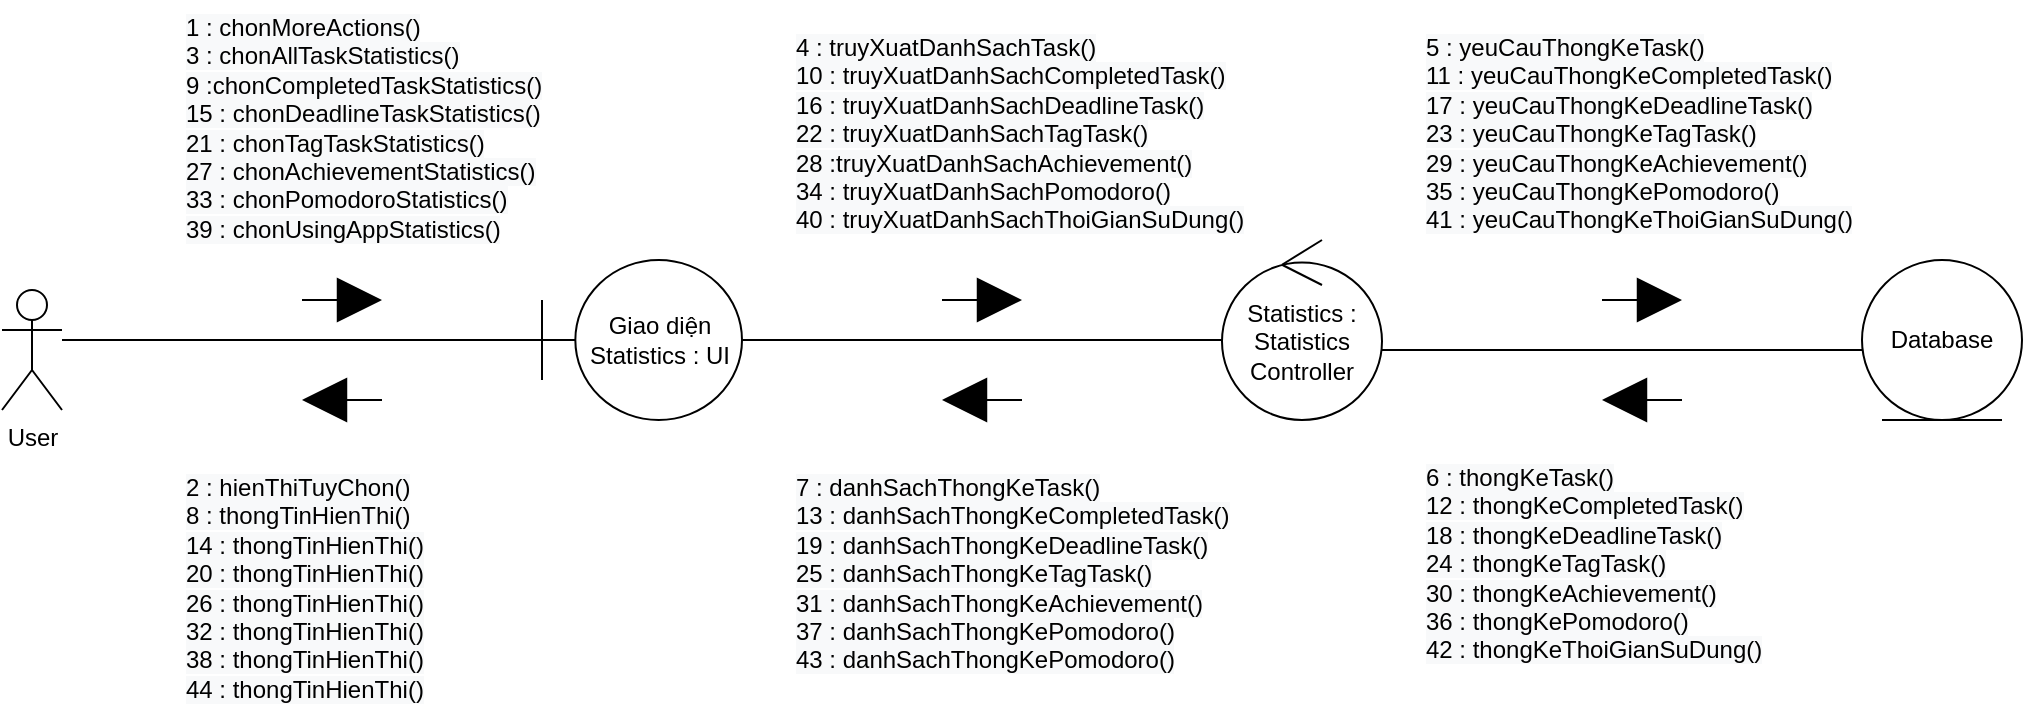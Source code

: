 <mxfile version="13.6.5">
    <diagram id="wx6fKO2QuID2BFAPq64R" name="Page-1">
        <mxGraphModel dx="990" dy="585" grid="1" gridSize="10" guides="1" tooltips="1" connect="1" arrows="1" fold="1" page="1" pageScale="1" pageWidth="850" pageHeight="1100" background="#FFFFFF" math="0" shadow="0">
            <root>
                <mxCell id="0"/>
                <mxCell id="1" parent="0"/>
                <mxCell id="4" value="User&lt;br&gt;" style="shape=umlActor;verticalLabelPosition=bottom;verticalAlign=top;html=1;" parent="1" vertex="1">
                    <mxGeometry x="30" y="175" width="30" height="60" as="geometry"/>
                </mxCell>
                <mxCell id="5" value="Giao diện Statistics : UI" style="shape=umlBoundary;whiteSpace=wrap;html=1;" parent="1" vertex="1">
                    <mxGeometry x="300" y="160" width="100" height="80" as="geometry"/>
                </mxCell>
                <mxCell id="6" value="Database" style="ellipse;shape=umlEntity;whiteSpace=wrap;html=1;" parent="1" vertex="1">
                    <mxGeometry x="960" y="160" width="80" height="80" as="geometry"/>
                </mxCell>
                <mxCell id="7" value="Statistics&amp;nbsp;: Statistics Controller" style="ellipse;shape=umlControl;whiteSpace=wrap;html=1;" parent="1" vertex="1">
                    <mxGeometry x="640" y="150" width="80" height="90" as="geometry"/>
                </mxCell>
                <mxCell id="8" value="" style="html=1;verticalAlign=bottom;endArrow=block;startSize=7;endSize=20;endFill=1;sourcePerimeterSpacing=2;" parent="1" edge="1">
                    <mxGeometry x="0.25" y="70" width="80" relative="1" as="geometry">
                        <mxPoint x="180" y="180" as="sourcePoint"/>
                        <mxPoint x="220" y="180" as="targetPoint"/>
                        <mxPoint as="offset"/>
                    </mxGeometry>
                </mxCell>
                <mxCell id="10" value="" style="line;strokeWidth=1;rotatable=0;dashed=0;labelPosition=right;align=left;verticalAlign=middle;spacingTop=0;spacingLeft=6;points=[];portConstraint=eastwest;" parent="1" vertex="1">
                    <mxGeometry x="60" y="195" width="240" height="10" as="geometry"/>
                </mxCell>
                <mxCell id="12" value="" style="line;strokeWidth=1;rotatable=0;dashed=0;labelPosition=right;align=left;verticalAlign=middle;spacingTop=0;spacingLeft=6;points=[];portConstraint=eastwest;" parent="1" vertex="1">
                    <mxGeometry x="400" y="195" width="240" height="10" as="geometry"/>
                </mxCell>
                <mxCell id="13" value="" style="html=1;verticalAlign=bottom;endArrow=block;startSize=7;endSize=20;endFill=1;sourcePerimeterSpacing=2;" parent="1" edge="1">
                    <mxGeometry x="0.25" y="70" width="80" relative="1" as="geometry">
                        <mxPoint x="500" y="180" as="sourcePoint"/>
                        <mxPoint x="540" y="180" as="targetPoint"/>
                        <mxPoint as="offset"/>
                    </mxGeometry>
                </mxCell>
                <mxCell id="15" value="" style="line;strokeWidth=1;rotatable=0;dashed=0;labelPosition=right;align=left;verticalAlign=middle;spacingTop=0;spacingLeft=6;points=[];portConstraint=eastwest;" parent="1" vertex="1">
                    <mxGeometry x="720" y="200" width="240" height="10" as="geometry"/>
                </mxCell>
                <mxCell id="16" value="" style="html=1;verticalAlign=bottom;endArrow=block;startSize=7;endSize=20;endFill=1;sourcePerimeterSpacing=2;" parent="1" edge="1">
                    <mxGeometry x="0.25" y="70" width="80" relative="1" as="geometry">
                        <mxPoint x="830" y="180" as="sourcePoint"/>
                        <mxPoint x="870" y="180" as="targetPoint"/>
                        <mxPoint as="offset"/>
                    </mxGeometry>
                </mxCell>
                <mxCell id="18" value="" style="html=1;verticalAlign=bottom;endArrow=block;startSize=7;endSize=20;endFill=1;sourcePerimeterSpacing=2;" parent="1" edge="1">
                    <mxGeometry x="0.25" y="70" width="80" relative="1" as="geometry">
                        <mxPoint x="220" y="230" as="sourcePoint"/>
                        <mxPoint x="180" y="230" as="targetPoint"/>
                        <mxPoint as="offset"/>
                    </mxGeometry>
                </mxCell>
                <mxCell id="19" value="&lt;span style=&quot;color: rgba(0 , 0 , 0 , 0) ; font-family: monospace ; font-size: 0px&quot;&gt;%3CmxGraphModel%3E%3Croot%3E%3CmxCell%20id%3D%220%22%2F%3E%3CmxCell%20id%3D%221%22%20parent%3D%220%22%2F%3E%3CmxCell%20id%3D%222%22%20value%3D%22%22%20style%3D%22html%3D1%3BverticalAlign%3Dbottom%3BendArrow%3Dblock%3BstartSize%3D7%3BendSize%3D20%3BendFill%3D1%3BsourcePerimeterSpacing%3D2%3B%22%20edge%3D%221%22%20parent%3D%221%22%3E%3CmxGeometry%20x%3D%220.25%22%20y%3D%2270%22%20width%3D%2280%22%20relative%3D%221%22%20as%3D%22geometry%22%3E%3CmxPoint%20x%3D%22190%22%20y%3D%22180%22%20as%3D%22sourcePoint%22%2F%3E%3CmxPoint%20x%3D%22230%22%20y%3D%22180%22%20as%3D%22targetPoint%22%2F%3E%3CmxPoint%20as%3D%22offset%22%2F%3E%3C%2FmxGeometry%3E%3C%2FmxCell%3E%3C%2Froot%3E%3C%2FmxGraphModel%3E&lt;/span&gt;&lt;span style=&quot;color: rgba(0 , 0 , 0 , 0) ; font-family: monospace ; font-size: 0px&quot;&gt;%3CmxGraphModel%3E%3Croot%3E%3CmxCell%20id%3D%220%22%2F%3E%3CmxCell%20id%3D%221%22%20parent%3D%220%22%2F%3E%3CmxCell%20id%3D%222%22%20value%3D%22%22%20style%3D%22html%3D1%3BverticalAlign%3Dbottom%3BendArrow%3Dblock%3BstartSize%3D7%3BendSize%3D20%3BendFill%3D1%3BsourcePerimeterSpacing%3D2%3B%22%20edge%3D%221%22%20parent%3D%221%22%3E%3CmxGeometry%20x%3D%220.25%22%20y%3D%2270%22%20width%3D%2280%22%20relative%3D%221%22%20as%3D%22geometry%22%3E%3CmxPoint%20x%3D%22190%22%20y%3D%22180%22%20as%3D%22sourcePoint%22%2F%3E%3CmxPoint%20x%3D%22230%22%20y%3D%22180%22%20as%3D%22targetPoint%22%2F%3E%3CmxPoint%20as%3D%22offset%22%2F%3E%3C%2FmxGeometry%3E%3C%2FmxCell%3E%3C%2Froot%3E%3C%2FmxGraphModel%3E&lt;/span&gt;" style="text;html=1;align=center;verticalAlign=middle;resizable=0;points=[];autosize=1;" parent="1" vertex="1">
                    <mxGeometry x="160" y="300" width="20" height="20" as="geometry"/>
                </mxCell>
                <mxCell id="37" value="" style="html=1;verticalAlign=bottom;endArrow=block;startSize=7;endSize=20;endFill=1;sourcePerimeterSpacing=2;" edge="1" parent="1">
                    <mxGeometry x="0.25" y="70" width="80" relative="1" as="geometry">
                        <mxPoint x="540" y="230" as="sourcePoint"/>
                        <mxPoint x="500" y="230" as="targetPoint"/>
                        <mxPoint as="offset"/>
                    </mxGeometry>
                </mxCell>
                <mxCell id="38" value="" style="html=1;verticalAlign=bottom;endArrow=block;startSize=7;endSize=20;endFill=1;sourcePerimeterSpacing=2;" edge="1" parent="1">
                    <mxGeometry x="0.25" y="70" width="80" relative="1" as="geometry">
                        <mxPoint x="870" y="230" as="sourcePoint"/>
                        <mxPoint x="830" y="230" as="targetPoint"/>
                        <mxPoint as="offset"/>
                    </mxGeometry>
                </mxCell>
                <mxCell id="39" value="&lt;span style=&quot;color: rgb(0 , 0 , 0) ; font-family: &amp;#34;helvetica&amp;#34; ; font-size: 12px ; font-style: normal ; font-weight: 400 ; letter-spacing: normal ; text-indent: 0px ; text-transform: none ; word-spacing: 0px ; background-color: rgb(248 , 249 , 250) ; display: inline ; float: none&quot;&gt;1 : chonMoreActions()&lt;br&gt;&lt;span style=&quot;font-family: &amp;#34;helvetica&amp;#34;&quot;&gt;3 : chonAllTaskStatistics()&lt;br&gt;&lt;/span&gt;&lt;span style=&quot;font-family: &amp;#34;helvetica&amp;#34;&quot;&gt;9 :chonCompletedTaskStatistics()&lt;br&gt;&lt;/span&gt;&lt;span style=&quot;font-family: &amp;#34;helvetica&amp;#34;&quot;&gt;15 : chonDeadlineTaskStatistics()&lt;br&gt;&lt;/span&gt;&lt;span style=&quot;font-family: &amp;#34;helvetica&amp;#34;&quot;&gt;21 : chonTagTaskStatistics()&lt;br&gt;&lt;/span&gt;&lt;span style=&quot;font-family: &amp;#34;helvetica&amp;#34;&quot;&gt;27 : chonAchievementStatistics()&lt;br&gt;&lt;/span&gt;&lt;span style=&quot;font-family: &amp;#34;helvetica&amp;#34;&quot;&gt;33 : chonPomodoroStatistics()&lt;br&gt;&lt;/span&gt;&lt;span style=&quot;font-family: &amp;#34;helvetica&amp;#34;&quot;&gt;39 : chonUsingAppStatistics()&lt;/span&gt;&lt;br&gt;&lt;/span&gt;" style="text;whiteSpace=wrap;html=1;" vertex="1" parent="1">
                    <mxGeometry x="120" y="30" width="190" height="120" as="geometry"/>
                </mxCell>
                <mxCell id="40" value="&lt;span style=&quot;color: rgb(0 , 0 , 0) ; font-family: &amp;#34;helvetica&amp;#34; ; font-size: 12px ; font-style: normal ; font-weight: 400 ; letter-spacing: normal ; text-indent: 0px ; text-transform: none ; word-spacing: 0px ; background-color: rgb(248 , 249 , 250) ; display: inline ; float: none&quot;&gt;2 : hienThiTuyChon()&lt;br&gt;&lt;span style=&quot;font-family: &amp;#34;helvetica&amp;#34;&quot;&gt;8 : thongTinHienThi()&lt;br&gt;&lt;/span&gt;14 : thongTinHienThi()&lt;br&gt;20 : thongTinHienThi()&lt;br&gt;26 : thongTinHienThi()&lt;br&gt;32 : thongTinHienThi()&lt;br&gt;38 : thongTinHienThi()&lt;br&gt;44 : thongTinHienThi()&lt;br&gt;&lt;/span&gt;" style="text;whiteSpace=wrap;html=1;" vertex="1" parent="1">
                    <mxGeometry x="120" y="260" width="140" height="120" as="geometry"/>
                </mxCell>
                <mxCell id="41" value="&lt;span style=&quot;color: rgb(0 , 0 , 0) ; font-family: &amp;#34;helvetica&amp;#34; ; font-size: 12px ; font-style: normal ; font-weight: 400 ; letter-spacing: normal ; text-indent: 0px ; text-transform: none ; word-spacing: 0px ; background-color: rgb(248 , 249 , 250) ; display: inline ; float: none&quot;&gt;4 : truyXuatDanhSachTask()&lt;br&gt;&lt;span&gt;10 : truyXuatDanhSachCompletedTask()&lt;br&gt;&lt;/span&gt;&lt;span&gt;16 : truyXuatDanhSachDeadlineTask()&lt;br&gt;&lt;/span&gt;&lt;span&gt;22 : truyXuatDanhSachTagTask()&lt;br&gt;&lt;/span&gt;&lt;span&gt;28 :truyXuatDanhSachAchievement()&lt;br&gt;&lt;/span&gt;&lt;span&gt;34 : truyXuatDanhSachPomodoro()&lt;br&gt;&lt;/span&gt;&lt;span&gt;40 : truyXuatDanhSachThoiGianSuDung()&lt;/span&gt;&lt;br&gt;&lt;/span&gt;" style="text;whiteSpace=wrap;html=1;" vertex="1" parent="1">
                    <mxGeometry x="425" y="40" width="235" height="110" as="geometry"/>
                </mxCell>
                <mxCell id="42" value="&lt;span style=&quot;color: rgb(0 , 0 , 0) ; font-family: &amp;#34;helvetica&amp;#34; ; font-size: 12px ; font-style: normal ; font-weight: 400 ; letter-spacing: normal ; text-indent: 0px ; text-transform: none ; word-spacing: 0px ; background-color: rgb(248 , 249 , 250) ; display: inline ; float: none&quot;&gt;5 : yeuCauThongKeTask()&lt;br&gt;&lt;span style=&quot;font-family: &amp;#34;helvetica&amp;#34;&quot;&gt;11 : yeuCauThongKeCompletedTask()&lt;br&gt;&lt;/span&gt;&lt;span style=&quot;font-family: &amp;#34;helvetica&amp;#34;&quot;&gt;17 : yeuCauThongKeDeadlineTask()&lt;br&gt;&lt;/span&gt;23 : yeuCauThongKeTagTask()&lt;br&gt;&lt;span&gt;29 : yeuCauThongKeAchievement()&lt;br&gt;&lt;/span&gt;&lt;span&gt;35 : yeuCauThongKePomodoro()&lt;br&gt;&lt;/span&gt;&lt;span&gt;41 : yeuCauThongKeThoiGianSuDung()&lt;/span&gt;&lt;br&gt;&lt;/span&gt;" style="text;whiteSpace=wrap;html=1;" vertex="1" parent="1">
                    <mxGeometry x="740" y="40" width="220" height="110" as="geometry"/>
                </mxCell>
                <mxCell id="43" value="&lt;span style=&quot;color: rgb(0 , 0 , 0) ; font-family: &amp;#34;helvetica&amp;#34; ; font-size: 12px ; font-style: normal ; font-weight: 400 ; letter-spacing: normal ; text-indent: 0px ; text-transform: none ; word-spacing: 0px ; background-color: rgb(248 , 249 , 250) ; display: inline ; float: none&quot;&gt;6 : thongKeTask()&lt;br&gt;&lt;span style=&quot;font-family: &amp;#34;helvetica&amp;#34;&quot;&gt;12 : thongKeCompletedTask()&lt;br&gt;&lt;/span&gt;&lt;span style=&quot;font-family: &amp;#34;helvetica&amp;#34;&quot;&gt;18 : thongKeDeadlineTask()&lt;br&gt;&lt;/span&gt;24 : thongKeTagTask()&lt;br&gt;30 : thongKeAchievement()&lt;br&gt;&lt;span&gt;36 : thongKePomodoro()&lt;br&gt;&lt;/span&gt;42 : thongKeThoiGianSuDung()&lt;br&gt;&lt;/span&gt;" style="text;whiteSpace=wrap;html=1;" vertex="1" parent="1">
                    <mxGeometry x="740" y="255" width="180" height="110" as="geometry"/>
                </mxCell>
                <mxCell id="44" value="&lt;span style=&quot;color: rgb(0 , 0 , 0) ; font-family: &amp;#34;helvetica&amp;#34; ; font-size: 12px ; font-style: normal ; font-weight: 400 ; letter-spacing: normal ; text-indent: 0px ; text-transform: none ; word-spacing: 0px ; background-color: rgb(248 , 249 , 250) ; display: inline ; float: none&quot;&gt;7 : danhSachThongKeTask()&lt;br&gt;13 : danhSachThongKeCompletedTask()&lt;br&gt;19 : danhSachThongKeDeadlineTask()&lt;br&gt;25 : danhSachThongKeTagTask()&lt;br&gt;31 : danhSachThongKeAchievement()&lt;br&gt;37 : danhSachThongKePomodoro()&lt;br&gt;43 : danhSachThongKePomodoro()&lt;br&gt;&lt;/span&gt;" style="text;whiteSpace=wrap;html=1;" vertex="1" parent="1">
                    <mxGeometry x="425" y="260" width="220" height="110" as="geometry"/>
                </mxCell>
            </root>
        </mxGraphModel>
    </diagram>
</mxfile>